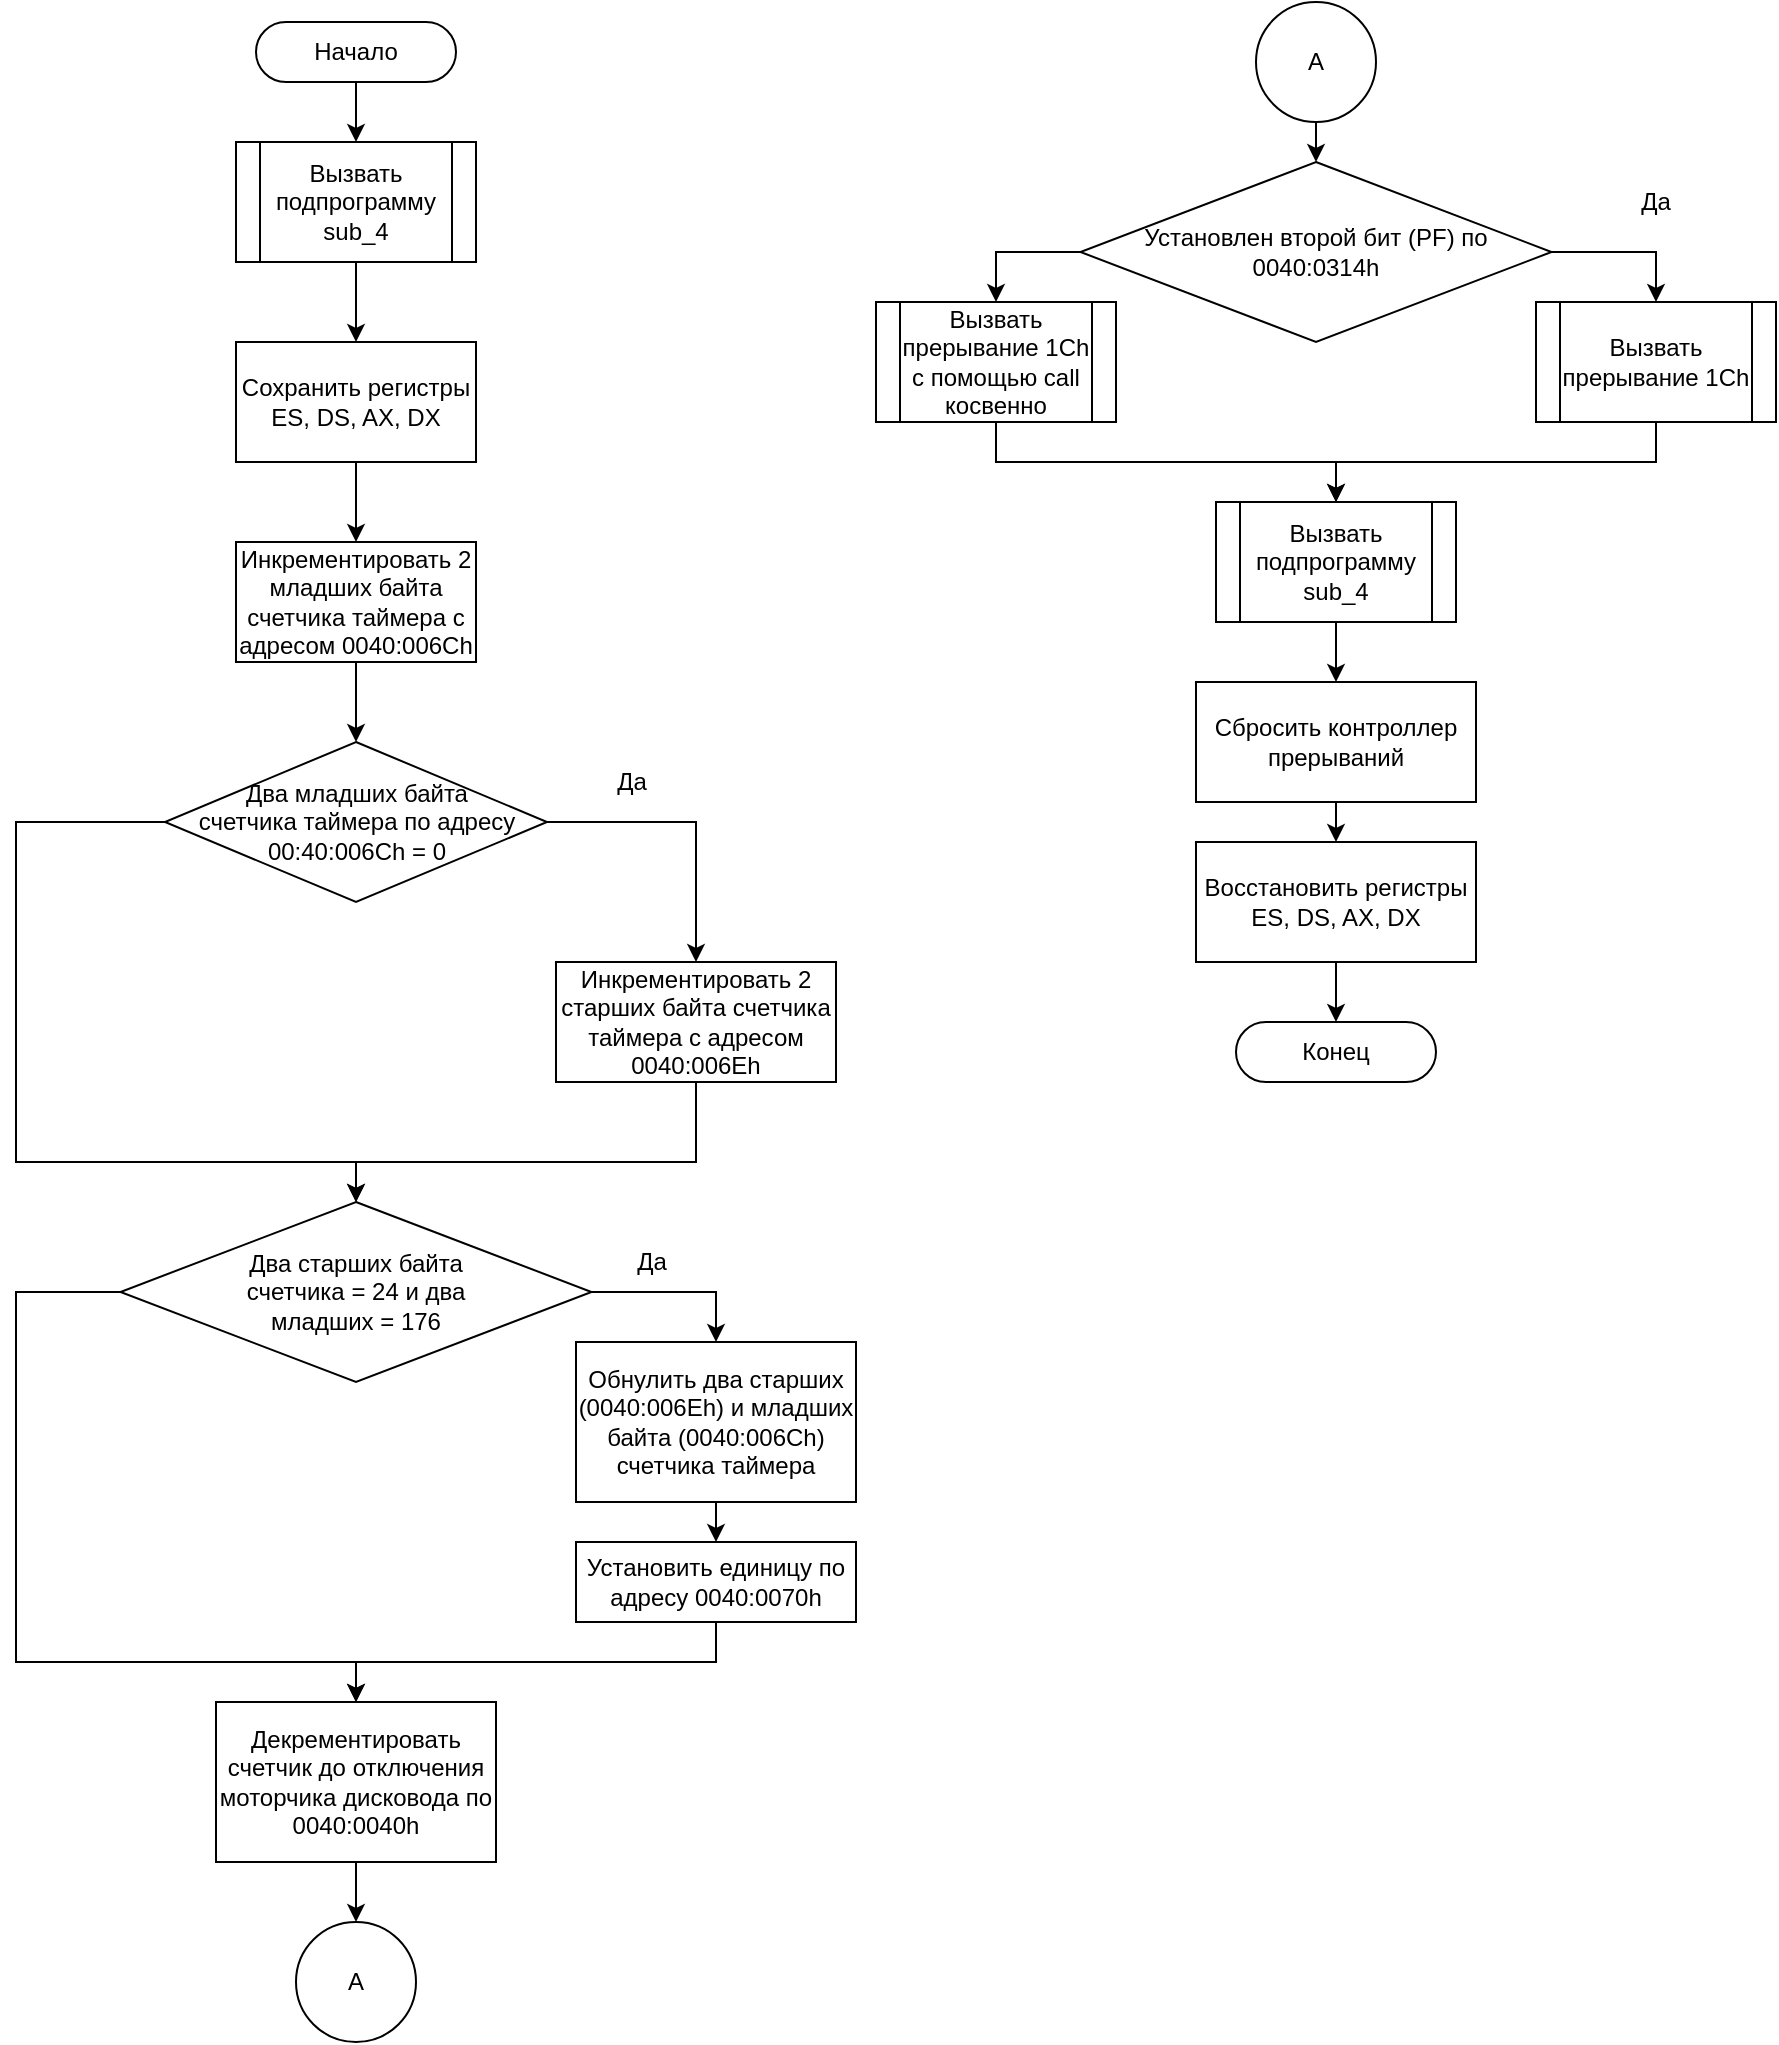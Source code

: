 <mxfile version="15.2.6" type="device" pages="2"><diagram id="qfXfoFNpibYKIvs4ZdP6" name="INT_8H"><mxGraphModel dx="782" dy="1167" grid="1" gridSize="10" guides="1" tooltips="1" connect="1" arrows="1" fold="1" page="1" pageScale="1" pageWidth="827" pageHeight="1169" math="0" shadow="0"><root><mxCell id="0"/><mxCell id="1" parent="0"/><mxCell id="roFNW7YbEZP-LBB977PW-9" style="edgeStyle=orthogonalEdgeStyle;rounded=0;orthogonalLoop=1;jettySize=auto;html=1;exitX=0.5;exitY=1;exitDx=0;exitDy=0;entryX=0.5;entryY=0;entryDx=0;entryDy=0;" parent="1" source="roFNW7YbEZP-LBB977PW-1" target="roFNW7YbEZP-LBB977PW-2" edge="1"><mxGeometry relative="1" as="geometry"/></mxCell><mxCell id="roFNW7YbEZP-LBB977PW-1" value="Начало" style="rounded=1;whiteSpace=wrap;html=1;arcSize=50;" parent="1" vertex="1"><mxGeometry x="370" y="40" width="100" height="30" as="geometry"/></mxCell><mxCell id="roFNW7YbEZP-LBB977PW-10" style="edgeStyle=orthogonalEdgeStyle;rounded=0;orthogonalLoop=1;jettySize=auto;html=1;exitX=0.5;exitY=1;exitDx=0;exitDy=0;entryX=0.5;entryY=0;entryDx=0;entryDy=0;" parent="1" source="roFNW7YbEZP-LBB977PW-2" target="roFNW7YbEZP-LBB977PW-4" edge="1"><mxGeometry relative="1" as="geometry"/></mxCell><mxCell id="roFNW7YbEZP-LBB977PW-2" value="Вызвать подпрограмму sub_4" style="shape=process;whiteSpace=wrap;html=1;backgroundOutline=1;" parent="1" vertex="1"><mxGeometry x="360" y="100" width="120" height="60" as="geometry"/></mxCell><mxCell id="roFNW7YbEZP-LBB977PW-11" style="edgeStyle=orthogonalEdgeStyle;rounded=0;orthogonalLoop=1;jettySize=auto;html=1;exitX=0.5;exitY=1;exitDx=0;exitDy=0;entryX=0.5;entryY=0;entryDx=0;entryDy=0;" parent="1" source="roFNW7YbEZP-LBB977PW-4" target="roFNW7YbEZP-LBB977PW-6" edge="1"><mxGeometry relative="1" as="geometry"/></mxCell><mxCell id="roFNW7YbEZP-LBB977PW-4" value="Сохранить регистры ES, DS, AX, DX" style="rounded=0;whiteSpace=wrap;html=1;" parent="1" vertex="1"><mxGeometry x="360" y="200" width="120" height="60" as="geometry"/></mxCell><mxCell id="roFNW7YbEZP-LBB977PW-12" style="edgeStyle=orthogonalEdgeStyle;rounded=0;orthogonalLoop=1;jettySize=auto;html=1;exitX=0.5;exitY=1;exitDx=0;exitDy=0;entryX=0.5;entryY=0;entryDx=0;entryDy=0;" parent="1" source="roFNW7YbEZP-LBB977PW-6" target="roFNW7YbEZP-LBB977PW-7" edge="1"><mxGeometry relative="1" as="geometry"/></mxCell><mxCell id="roFNW7YbEZP-LBB977PW-6" value="Инкрементировать 2 младших байта счетчика таймера с адресом 0040:006Сh" style="rounded=0;whiteSpace=wrap;html=1;" parent="1" vertex="1"><mxGeometry x="360" y="300" width="120" height="60" as="geometry"/></mxCell><mxCell id="roFNW7YbEZP-LBB977PW-13" style="edgeStyle=orthogonalEdgeStyle;rounded=0;orthogonalLoop=1;jettySize=auto;html=1;exitX=1;exitY=0.5;exitDx=0;exitDy=0;" parent="1" source="roFNW7YbEZP-LBB977PW-7" target="roFNW7YbEZP-LBB977PW-8" edge="1"><mxGeometry relative="1" as="geometry"/></mxCell><mxCell id="roFNW7YbEZP-LBB977PW-16" style="edgeStyle=orthogonalEdgeStyle;rounded=0;orthogonalLoop=1;jettySize=auto;html=1;exitX=0;exitY=0.5;exitDx=0;exitDy=0;entryX=0.5;entryY=0;entryDx=0;entryDy=0;" parent="1" source="roFNW7YbEZP-LBB977PW-7" target="roFNW7YbEZP-LBB977PW-14" edge="1"><mxGeometry relative="1" as="geometry"><Array as="points"><mxPoint x="250" y="440"/><mxPoint x="250" y="610"/><mxPoint x="420" y="610"/></Array></mxGeometry></mxCell><mxCell id="roFNW7YbEZP-LBB977PW-7" value="Два младших байта &lt;br&gt;счетчика таймера по адресу 00:40:006Сh = 0" style="rhombus;whiteSpace=wrap;html=1;" parent="1" vertex="1"><mxGeometry x="324.5" y="400" width="191" height="80" as="geometry"/></mxCell><mxCell id="roFNW7YbEZP-LBB977PW-15" style="edgeStyle=orthogonalEdgeStyle;rounded=0;orthogonalLoop=1;jettySize=auto;html=1;exitX=0.5;exitY=1;exitDx=0;exitDy=0;" parent="1" source="roFNW7YbEZP-LBB977PW-8" target="roFNW7YbEZP-LBB977PW-14" edge="1"><mxGeometry relative="1" as="geometry"><Array as="points"><mxPoint x="590" y="610"/><mxPoint x="420" y="610"/></Array></mxGeometry></mxCell><mxCell id="roFNW7YbEZP-LBB977PW-8" value="Инкрементировать 2 старших байта счетчика таймера с адресом 0040:006Eh" style="rounded=0;whiteSpace=wrap;html=1;" parent="1" vertex="1"><mxGeometry x="520" y="510" width="140" height="60" as="geometry"/></mxCell><mxCell id="jqgTf7WGfUVq0eNDN2qx-2" style="edgeStyle=orthogonalEdgeStyle;rounded=0;orthogonalLoop=1;jettySize=auto;html=1;exitX=1;exitY=0.5;exitDx=0;exitDy=0;entryX=0.5;entryY=0;entryDx=0;entryDy=0;" edge="1" parent="1" source="roFNW7YbEZP-LBB977PW-14" target="jqgTf7WGfUVq0eNDN2qx-1"><mxGeometry relative="1" as="geometry"/></mxCell><mxCell id="jqgTf7WGfUVq0eNDN2qx-7" style="edgeStyle=orthogonalEdgeStyle;rounded=0;orthogonalLoop=1;jettySize=auto;html=1;exitX=0;exitY=0.5;exitDx=0;exitDy=0;entryX=0.5;entryY=0;entryDx=0;entryDy=0;" edge="1" parent="1" source="roFNW7YbEZP-LBB977PW-14" target="jqgTf7WGfUVq0eNDN2qx-5"><mxGeometry relative="1" as="geometry"><Array as="points"><mxPoint x="250" y="675"/><mxPoint x="250" y="860"/><mxPoint x="420" y="860"/></Array></mxGeometry></mxCell><mxCell id="roFNW7YbEZP-LBB977PW-14" value="Два старших байта &lt;br&gt;счетчика = 24 и два &lt;br&gt;младших = 176" style="rhombus;whiteSpace=wrap;html=1;" parent="1" vertex="1"><mxGeometry x="302.25" y="630" width="235.5" height="90" as="geometry"/></mxCell><mxCell id="jqgTf7WGfUVq0eNDN2qx-4" style="edgeStyle=orthogonalEdgeStyle;rounded=0;orthogonalLoop=1;jettySize=auto;html=1;exitX=0.5;exitY=1;exitDx=0;exitDy=0;entryX=0.5;entryY=0;entryDx=0;entryDy=0;" edge="1" parent="1" source="jqgTf7WGfUVq0eNDN2qx-1" target="jqgTf7WGfUVq0eNDN2qx-3"><mxGeometry relative="1" as="geometry"/></mxCell><mxCell id="jqgTf7WGfUVq0eNDN2qx-1" value="Обнулить два старших (0040:006Eh) и младших байта (0040:006Ch) счетчика таймера" style="rounded=0;whiteSpace=wrap;html=1;" vertex="1" parent="1"><mxGeometry x="530" y="700" width="140" height="80" as="geometry"/></mxCell><mxCell id="jqgTf7WGfUVq0eNDN2qx-6" style="edgeStyle=orthogonalEdgeStyle;rounded=0;orthogonalLoop=1;jettySize=auto;html=1;exitX=0.5;exitY=1;exitDx=0;exitDy=0;" edge="1" parent="1" source="jqgTf7WGfUVq0eNDN2qx-3" target="jqgTf7WGfUVq0eNDN2qx-5"><mxGeometry relative="1" as="geometry"/></mxCell><mxCell id="jqgTf7WGfUVq0eNDN2qx-3" value="Установить единицу по адресу 0040:0070h" style="rounded=0;whiteSpace=wrap;html=1;" vertex="1" parent="1"><mxGeometry x="530" y="800" width="140" height="40" as="geometry"/></mxCell><mxCell id="jqgTf7WGfUVq0eNDN2qx-9" style="edgeStyle=orthogonalEdgeStyle;rounded=0;orthogonalLoop=1;jettySize=auto;html=1;exitX=0.5;exitY=1;exitDx=0;exitDy=0;entryX=0.5;entryY=0;entryDx=0;entryDy=0;" edge="1" parent="1" source="jqgTf7WGfUVq0eNDN2qx-5" target="jqgTf7WGfUVq0eNDN2qx-8"><mxGeometry relative="1" as="geometry"/></mxCell><mxCell id="jqgTf7WGfUVq0eNDN2qx-5" value="Декрементировать счетчик до отключения моторчика дисковода по 0040:0040h" style="rounded=0;whiteSpace=wrap;html=1;" vertex="1" parent="1"><mxGeometry x="350" y="880" width="140" height="80" as="geometry"/></mxCell><mxCell id="jqgTf7WGfUVq0eNDN2qx-8" value="А" style="ellipse;whiteSpace=wrap;html=1;aspect=fixed;" vertex="1" parent="1"><mxGeometry x="390" y="990" width="60" height="60" as="geometry"/></mxCell><mxCell id="jqgTf7WGfUVq0eNDN2qx-12" style="edgeStyle=orthogonalEdgeStyle;rounded=0;orthogonalLoop=1;jettySize=auto;html=1;exitX=0.5;exitY=1;exitDx=0;exitDy=0;entryX=0.5;entryY=0;entryDx=0;entryDy=0;" edge="1" parent="1" source="jqgTf7WGfUVq0eNDN2qx-10" target="jqgTf7WGfUVq0eNDN2qx-11"><mxGeometry relative="1" as="geometry"/></mxCell><mxCell id="jqgTf7WGfUVq0eNDN2qx-10" value="А" style="ellipse;whiteSpace=wrap;html=1;aspect=fixed;" vertex="1" parent="1"><mxGeometry x="870" y="30" width="60" height="60" as="geometry"/></mxCell><mxCell id="jqgTf7WGfUVq0eNDN2qx-18" style="edgeStyle=orthogonalEdgeStyle;rounded=0;orthogonalLoop=1;jettySize=auto;html=1;exitX=1;exitY=0.5;exitDx=0;exitDy=0;entryX=0.5;entryY=0;entryDx=0;entryDy=0;" edge="1" parent="1" source="jqgTf7WGfUVq0eNDN2qx-11" target="jqgTf7WGfUVq0eNDN2qx-14"><mxGeometry relative="1" as="geometry"/></mxCell><mxCell id="jqgTf7WGfUVq0eNDN2qx-19" style="edgeStyle=orthogonalEdgeStyle;rounded=0;orthogonalLoop=1;jettySize=auto;html=1;exitX=0;exitY=0.5;exitDx=0;exitDy=0;entryX=0.5;entryY=0;entryDx=0;entryDy=0;" edge="1" parent="1" source="jqgTf7WGfUVq0eNDN2qx-11" target="jqgTf7WGfUVq0eNDN2qx-13"><mxGeometry relative="1" as="geometry"/></mxCell><mxCell id="jqgTf7WGfUVq0eNDN2qx-11" value="Установлен второй бит (PF) по 0040:0314h" style="rhombus;whiteSpace=wrap;html=1;" vertex="1" parent="1"><mxGeometry x="782.25" y="110" width="235.5" height="90" as="geometry"/></mxCell><mxCell id="jqgTf7WGfUVq0eNDN2qx-22" style="edgeStyle=orthogonalEdgeStyle;rounded=0;orthogonalLoop=1;jettySize=auto;html=1;exitX=0.5;exitY=1;exitDx=0;exitDy=0;entryX=0.5;entryY=0;entryDx=0;entryDy=0;" edge="1" parent="1" source="jqgTf7WGfUVq0eNDN2qx-13" target="jqgTf7WGfUVq0eNDN2qx-20"><mxGeometry relative="1" as="geometry"/></mxCell><mxCell id="jqgTf7WGfUVq0eNDN2qx-13" value="Вызвать прерывание 1Ch с помощью call косвенно" style="shape=process;whiteSpace=wrap;html=1;backgroundOutline=1;" vertex="1" parent="1"><mxGeometry x="680" y="180" width="120" height="60" as="geometry"/></mxCell><mxCell id="jqgTf7WGfUVq0eNDN2qx-21" style="edgeStyle=orthogonalEdgeStyle;rounded=0;orthogonalLoop=1;jettySize=auto;html=1;exitX=0.5;exitY=1;exitDx=0;exitDy=0;entryX=0.5;entryY=0;entryDx=0;entryDy=0;" edge="1" parent="1" source="jqgTf7WGfUVq0eNDN2qx-14" target="jqgTf7WGfUVq0eNDN2qx-20"><mxGeometry relative="1" as="geometry"/></mxCell><mxCell id="jqgTf7WGfUVq0eNDN2qx-14" value="Вызвать прерывание 1Ch" style="shape=process;whiteSpace=wrap;html=1;backgroundOutline=1;" vertex="1" parent="1"><mxGeometry x="1010" y="180" width="120" height="60" as="geometry"/></mxCell><mxCell id="jqgTf7WGfUVq0eNDN2qx-15" value="Да" style="text;html=1;strokeColor=none;fillColor=none;align=center;verticalAlign=middle;whiteSpace=wrap;rounded=0;" vertex="1" parent="1"><mxGeometry x="538" y="410" width="40" height="20" as="geometry"/></mxCell><mxCell id="jqgTf7WGfUVq0eNDN2qx-16" value="Да" style="text;html=1;strokeColor=none;fillColor=none;align=center;verticalAlign=middle;whiteSpace=wrap;rounded=0;" vertex="1" parent="1"><mxGeometry x="548" y="650" width="40" height="20" as="geometry"/></mxCell><mxCell id="jqgTf7WGfUVq0eNDN2qx-17" value="Да" style="text;html=1;strokeColor=none;fillColor=none;align=center;verticalAlign=middle;whiteSpace=wrap;rounded=0;" vertex="1" parent="1"><mxGeometry x="1050" y="120" width="40" height="20" as="geometry"/></mxCell><mxCell id="jqgTf7WGfUVq0eNDN2qx-26" style="edgeStyle=orthogonalEdgeStyle;rounded=0;orthogonalLoop=1;jettySize=auto;html=1;exitX=0.5;exitY=1;exitDx=0;exitDy=0;entryX=0.5;entryY=0;entryDx=0;entryDy=0;" edge="1" parent="1" source="jqgTf7WGfUVq0eNDN2qx-20" target="jqgTf7WGfUVq0eNDN2qx-23"><mxGeometry relative="1" as="geometry"/></mxCell><mxCell id="jqgTf7WGfUVq0eNDN2qx-20" value="Вызвать подпрограмму sub_4" style="shape=process;whiteSpace=wrap;html=1;backgroundOutline=1;" vertex="1" parent="1"><mxGeometry x="850" y="280" width="120" height="60" as="geometry"/></mxCell><mxCell id="jqgTf7WGfUVq0eNDN2qx-27" style="edgeStyle=orthogonalEdgeStyle;rounded=0;orthogonalLoop=1;jettySize=auto;html=1;exitX=0.5;exitY=1;exitDx=0;exitDy=0;entryX=0.5;entryY=0;entryDx=0;entryDy=0;" edge="1" parent="1" source="jqgTf7WGfUVq0eNDN2qx-23" target="jqgTf7WGfUVq0eNDN2qx-24"><mxGeometry relative="1" as="geometry"/></mxCell><mxCell id="jqgTf7WGfUVq0eNDN2qx-23" value="Сбросить контроллер прерываний" style="rounded=0;whiteSpace=wrap;html=1;" vertex="1" parent="1"><mxGeometry x="840" y="370" width="140" height="60" as="geometry"/></mxCell><mxCell id="jqgTf7WGfUVq0eNDN2qx-28" style="edgeStyle=orthogonalEdgeStyle;rounded=0;orthogonalLoop=1;jettySize=auto;html=1;exitX=0.5;exitY=1;exitDx=0;exitDy=0;entryX=0.5;entryY=0;entryDx=0;entryDy=0;" edge="1" parent="1" source="jqgTf7WGfUVq0eNDN2qx-24" target="jqgTf7WGfUVq0eNDN2qx-25"><mxGeometry relative="1" as="geometry"/></mxCell><mxCell id="jqgTf7WGfUVq0eNDN2qx-24" value="Восстановить регистры ES, DS, AX, DX" style="rounded=0;whiteSpace=wrap;html=1;" vertex="1" parent="1"><mxGeometry x="840" y="450" width="140" height="60" as="geometry"/></mxCell><mxCell id="jqgTf7WGfUVq0eNDN2qx-25" value="Конец" style="rounded=1;whiteSpace=wrap;html=1;arcSize=50;" vertex="1" parent="1"><mxGeometry x="860" y="540" width="100" height="30" as="geometry"/></mxCell></root></mxGraphModel></diagram><diagram id="tG88jqS6I0Ha_CujdxUC" name="sub_04"><mxGraphModel dx="2066" dy="1096" grid="1" gridSize="10" guides="1" tooltips="1" connect="1" arrows="1" fold="1" page="1" pageScale="1" pageWidth="827" pageHeight="1169" math="0" shadow="0"><root><mxCell id="gvThzs7rhWbbyhHjJLxG-0"/><mxCell id="gvThzs7rhWbbyhHjJLxG-1" parent="gvThzs7rhWbbyhHjJLxG-0"/><mxCell id="3zQYd37YgGU1N38EORaC-2" style="edgeStyle=orthogonalEdgeStyle;rounded=0;orthogonalLoop=1;jettySize=auto;html=1;exitX=0.5;exitY=1;exitDx=0;exitDy=0;entryX=0.5;entryY=0;entryDx=0;entryDy=0;" edge="1" parent="gvThzs7rhWbbyhHjJLxG-1" source="3zQYd37YgGU1N38EORaC-0" target="3zQYd37YgGU1N38EORaC-1"><mxGeometry relative="1" as="geometry"/></mxCell><mxCell id="3zQYd37YgGU1N38EORaC-0" value="Начало" style="rounded=1;whiteSpace=wrap;html=1;arcSize=50;" vertex="1" parent="gvThzs7rhWbbyhHjJLxG-1"><mxGeometry x="370" y="40" width="100" height="30" as="geometry"/></mxCell><mxCell id="3zQYd37YgGU1N38EORaC-4" style="edgeStyle=orthogonalEdgeStyle;rounded=0;orthogonalLoop=1;jettySize=auto;html=1;exitX=0.5;exitY=1;exitDx=0;exitDy=0;entryX=0.5;entryY=0;entryDx=0;entryDy=0;" edge="1" parent="gvThzs7rhWbbyhHjJLxG-1" source="3zQYd37YgGU1N38EORaC-1" target="3zQYd37YgGU1N38EORaC-3"><mxGeometry relative="1" as="geometry"/></mxCell><mxCell id="3zQYd37YgGU1N38EORaC-1" value="Сохранить регистры DS, AX" style="rounded=0;whiteSpace=wrap;html=1;" vertex="1" parent="gvThzs7rhWbbyhHjJLxG-1"><mxGeometry x="360" y="90" width="120" height="60" as="geometry"/></mxCell><mxCell id="5zhKwFMtgvuyXH0kTNV9-4" style="edgeStyle=orthogonalEdgeStyle;rounded=0;orthogonalLoop=1;jettySize=auto;html=1;exitX=0.5;exitY=1;exitDx=0;exitDy=0;entryX=0.5;entryY=0;entryDx=0;entryDy=0;" edge="1" parent="gvThzs7rhWbbyhHjJLxG-1" source="3zQYd37YgGU1N38EORaC-3" target="5zhKwFMtgvuyXH0kTNV9-1"><mxGeometry relative="1" as="geometry"/></mxCell><mxCell id="3zQYd37YgGU1N38EORaC-3" value="Загрузить младший байт FLAGS в AH" style="rounded=0;whiteSpace=wrap;html=1;" vertex="1" parent="gvThzs7rhWbbyhHjJLxG-1"><mxGeometry x="360" y="180" width="120" height="60" as="geometry"/></mxCell><mxCell id="5zhKwFMtgvuyXH0kTNV9-0" style="edgeStyle=orthogonalEdgeStyle;rounded=0;orthogonalLoop=1;jettySize=auto;html=1;exitX=1;exitY=0.5;exitDx=0;exitDy=0;" edge="1" parent="gvThzs7rhWbbyhHjJLxG-1" source="5zhKwFMtgvuyXH0kTNV9-1" target="5zhKwFMtgvuyXH0kTNV9-2"><mxGeometry relative="1" as="geometry"/></mxCell><mxCell id="5zhKwFMtgvuyXH0kTNV9-6" style="edgeStyle=orthogonalEdgeStyle;rounded=0;orthogonalLoop=1;jettySize=auto;html=1;exitX=0;exitY=0.5;exitDx=0;exitDy=0;entryX=0.5;entryY=0;entryDx=0;entryDy=0;" edge="1" parent="gvThzs7rhWbbyhHjJLxG-1" source="5zhKwFMtgvuyXH0kTNV9-1" target="5zhKwFMtgvuyXH0kTNV9-5"><mxGeometry relative="1" as="geometry"/></mxCell><mxCell id="5zhKwFMtgvuyXH0kTNV9-1" value="&lt;br&gt;Установлен флаг DF &lt;br&gt;или старший бит IOPL &lt;br&gt;по адресу &lt;br&gt;0040:0314H" style="rhombus;whiteSpace=wrap;html=1;" vertex="1" parent="gvThzs7rhWbbyhHjJLxG-1"><mxGeometry x="324.5" y="260" width="191" height="120" as="geometry"/></mxCell><mxCell id="5zhKwFMtgvuyXH0kTNV9-10" style="edgeStyle=orthogonalEdgeStyle;rounded=0;orthogonalLoop=1;jettySize=auto;html=1;exitX=0.5;exitY=1;exitDx=0;exitDy=0;entryX=0.5;entryY=0;entryDx=0;entryDy=0;" edge="1" parent="gvThzs7rhWbbyhHjJLxG-1" source="5zhKwFMtgvuyXH0kTNV9-2" target="5zhKwFMtgvuyXH0kTNV9-7"><mxGeometry relative="1" as="geometry"/></mxCell><mxCell id="5zhKwFMtgvuyXH0kTNV9-2" value="Сбросить флаг IF по адресу 0040:0314h с помощью зануления девятого бита" style="rounded=0;whiteSpace=wrap;html=1;" vertex="1" parent="gvThzs7rhWbbyhHjJLxG-1"><mxGeometry x="490" y="360" width="140" height="60" as="geometry"/></mxCell><mxCell id="5zhKwFMtgvuyXH0kTNV9-3" value="Да" style="text;html=1;strokeColor=none;fillColor=none;align=center;verticalAlign=middle;whiteSpace=wrap;rounded=0;" vertex="1" parent="gvThzs7rhWbbyhHjJLxG-1"><mxGeometry x="538" y="280" width="40" height="20" as="geometry"/></mxCell><mxCell id="5zhKwFMtgvuyXH0kTNV9-12" style="edgeStyle=orthogonalEdgeStyle;rounded=0;orthogonalLoop=1;jettySize=auto;html=1;exitX=0.5;exitY=1;exitDx=0;exitDy=0;entryX=0.5;entryY=0;entryDx=0;entryDy=0;" edge="1" parent="gvThzs7rhWbbyhHjJLxG-1" source="5zhKwFMtgvuyXH0kTNV9-5" target="5zhKwFMtgvuyXH0kTNV9-7"><mxGeometry relative="1" as="geometry"/></mxCell><mxCell id="5zhKwFMtgvuyXH0kTNV9-5" value="Сбросить флаг IF в FLAGS с помощью инструкции cli" style="rounded=0;whiteSpace=wrap;html=1;" vertex="1" parent="gvThzs7rhWbbyhHjJLxG-1"><mxGeometry x="230" y="360" width="140" height="60" as="geometry"/></mxCell><mxCell id="5zhKwFMtgvuyXH0kTNV9-9" style="edgeStyle=orthogonalEdgeStyle;rounded=0;orthogonalLoop=1;jettySize=auto;html=1;exitX=0.5;exitY=1;exitDx=0;exitDy=0;entryX=0.5;entryY=0;entryDx=0;entryDy=0;" edge="1" parent="gvThzs7rhWbbyhHjJLxG-1" source="5zhKwFMtgvuyXH0kTNV9-7" target="5zhKwFMtgvuyXH0kTNV9-8"><mxGeometry relative="1" as="geometry"/></mxCell><mxCell id="5zhKwFMtgvuyXH0kTNV9-7" value="Загрузить AH в младший байт FLAGS" style="rounded=0;whiteSpace=wrap;html=1;" vertex="1" parent="gvThzs7rhWbbyhHjJLxG-1"><mxGeometry x="350" y="460" width="140" height="60" as="geometry"/></mxCell><mxCell id="5zhKwFMtgvuyXH0kTNV9-14" style="edgeStyle=orthogonalEdgeStyle;rounded=0;orthogonalLoop=1;jettySize=auto;html=1;exitX=0.5;exitY=1;exitDx=0;exitDy=0;entryX=0.5;entryY=0;entryDx=0;entryDy=0;" edge="1" parent="gvThzs7rhWbbyhHjJLxG-1" source="5zhKwFMtgvuyXH0kTNV9-8" target="5zhKwFMtgvuyXH0kTNV9-13"><mxGeometry relative="1" as="geometry"/></mxCell><mxCell id="5zhKwFMtgvuyXH0kTNV9-8" value="Восстановить регистры DS, AX" style="rounded=0;whiteSpace=wrap;html=1;" vertex="1" parent="gvThzs7rhWbbyhHjJLxG-1"><mxGeometry x="350" y="540" width="140" height="60" as="geometry"/></mxCell><mxCell id="5zhKwFMtgvuyXH0kTNV9-13" value="Конец" style="rounded=1;whiteSpace=wrap;html=1;arcSize=50;" vertex="1" parent="gvThzs7rhWbbyhHjJLxG-1"><mxGeometry x="370" y="630" width="100" height="30" as="geometry"/></mxCell></root></mxGraphModel></diagram></mxfile>